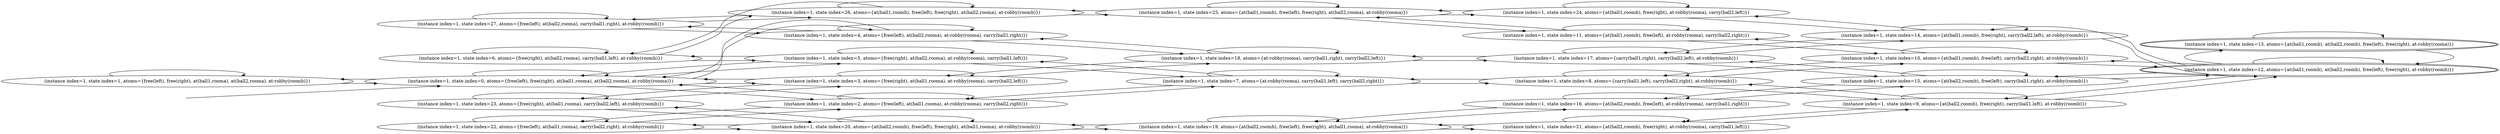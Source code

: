 digraph {
rankdir="LR"
s1[label="(instance index=1, state index=1, atoms={free(left), free(right), at(ball1,rooma), at(ball2,rooma), at-robby(roomb)})"]
s27[label="(instance index=1, state index=27, atoms={free(left), at(ball2,rooma), carry(ball1,right), at-robby(roomb)})"]
s23[label="(instance index=1, state index=23, atoms={free(right), at(ball1,rooma), carry(ball2,left), at-robby(roomb)})"]
s6[label="(instance index=1, state index=6, atoms={free(right), at(ball2,rooma), carry(ball1,left), at-robby(roomb)})"]
s22[label="(instance index=1, state index=22, atoms={free(left), at(ball1,rooma), carry(ball2,right), at-robby(roomb)})"]
s0[label="(instance index=1, state index=0, atoms={free(left), free(right), at(ball1,rooma), at(ball2,rooma), at-robby(rooma)})"]
s4[label="(instance index=1, state index=4, atoms={free(left), at(ball2,rooma), at-robby(rooma), carry(ball1,right)})"]
s3[label="(instance index=1, state index=3, atoms={free(right), at(ball1,rooma), at-robby(rooma), carry(ball2,left)})"]
s26[label="(instance index=1, state index=26, atoms={at(ball1,roomb), free(left), free(right), at(ball2,rooma), at-robby(roomb)})"]
s20[label="(instance index=1, state index=20, atoms={at(ball2,roomb), free(left), free(right), at(ball1,rooma), at-robby(roomb)})"]
s5[label="(instance index=1, state index=5, atoms={free(right), at(ball2,rooma), at-robby(rooma), carry(ball1,left)})"]
s2[label="(instance index=1, state index=2, atoms={free(left), at(ball1,rooma), at-robby(rooma), carry(ball2,right)})"]
s18[label="(instance index=1, state index=18, atoms={at-robby(rooma), carry(ball1,right), carry(ball2,left)})"]
s25[label="(instance index=1, state index=25, atoms={at(ball1,roomb), free(left), free(right), at(ball2,rooma), at-robby(rooma)})"]
s19[label="(instance index=1, state index=19, atoms={at(ball2,roomb), free(left), free(right), at(ball1,rooma), at-robby(rooma)})"]
s7[label="(instance index=1, state index=7, atoms={at-robby(rooma), carry(ball1,left), carry(ball2,right)})"]
s8[label="(instance index=1, state index=8, atoms={carry(ball1,left), carry(ball2,right), at-robby(roomb)})"]
s21[label="(instance index=1, state index=21, atoms={at(ball2,roomb), free(right), at-robby(rooma), carry(ball1,left)})"]
s11[label="(instance index=1, state index=11, atoms={at(ball1,roomb), free(left), at-robby(rooma), carry(ball2,right)})"]
s24[label="(instance index=1, state index=24, atoms={at(ball1,roomb), free(right), at-robby(rooma), carry(ball2,left)})"]
s17[label="(instance index=1, state index=17, atoms={carry(ball1,right), carry(ball2,left), at-robby(roomb)})"]
s16[label="(instance index=1, state index=16, atoms={at(ball2,roomb), free(left), at-robby(rooma), carry(ball1,right)})"]
s9[label="(instance index=1, state index=9, atoms={at(ball2,roomb), free(right), carry(ball1,left), at-robby(roomb)})"]
s10[label="(instance index=1, state index=10, atoms={at(ball1,roomb), free(left), carry(ball2,right), at-robby(roomb)})"]
s14[label="(instance index=1, state index=14, atoms={at(ball1,roomb), free(right), carry(ball2,left), at-robby(roomb)})"]
s15[label="(instance index=1, state index=15, atoms={at(ball2,roomb), free(left), carry(ball1,right), at-robby(roomb)})"]
s13[peripheries=2,label="(instance index=1, state index=13, atoms={at(ball1,roomb), at(ball2,roomb), free(left), free(right), at-robby(rooma)})"]
s12[peripheries=2,label="(instance index=1, state index=12, atoms={at(ball1,roomb), at(ball2,roomb), free(left), free(right), at-robby(roomb)})"]
Dangling [ label = "", style = invis ]
{ rank = same; Dangling }
Dangling -> s0
{ rank = same; s0}
{ rank = same; s27,s23,s6,s22,s0}
{ rank = same; s4,s3,s26,s20,s5,s2}
{ rank = same; s18,s25,s19,s7}
{ rank = same; s8,s21,s11,s24,s17,s16}
{ rank = same; s9,s10,s14,s15}
{ rank = same; s13,s12}
{
s1->s1
s1->s0
}
{
s27->s4
s27->s27
s27->s26
s23->s23
s23->s20
s23->s3
s6->s6
s6->s5
s6->s26
s22->s22
s22->s20
s22->s2
s0->s5
s0->s4
s0->s3
s0->s2
s0->s1
s0->s0
}
{
s4->s4
s4->s27
s4->s18
s4->s0
s3->s23
s3->s3
s3->s18
s3->s0
s26->s27
s26->s6
s26->s26
s26->s25
s20->s23
s20->s22
s20->s20
s20->s19
s5->s7
s5->s6
s5->s5
s5->s0
s2->s7
s2->s22
s2->s2
s2->s0
}
{
s18->s4
s18->s3
s18->s18
s18->s17
s25->s11
s25->s26
s25->s25
s25->s24
s19->s20
s19->s19
s19->s21
s19->s16
s7->s5
s7->s7
s7->s2
s7->s8
}
{
s8->s7
s8->s10
s8->s9
s8->s8
s21->s19
s21->s21
s21->s9
s11->s11
s11->s10
s11->s25
s24->s14
s24->s25
s24->s24
s17->s15
s17->s14
s17->s18
s17->s17
s16->s15
s16->s19
s16->s16
}
{
s9->s21
s9->s12
s9->s9
s9->s8
s10->s12
s10->s11
s10->s10
s10->s8
s14->s12
s14->s17
s14->s14
s14->s24
s15->s15
s15->s12
s15->s17
s15->s16
}
{
s13->s13
s13->s12
s12->s15
s12->s14
s12->s13
s12->s12
s12->s10
s12->s9
}
}

